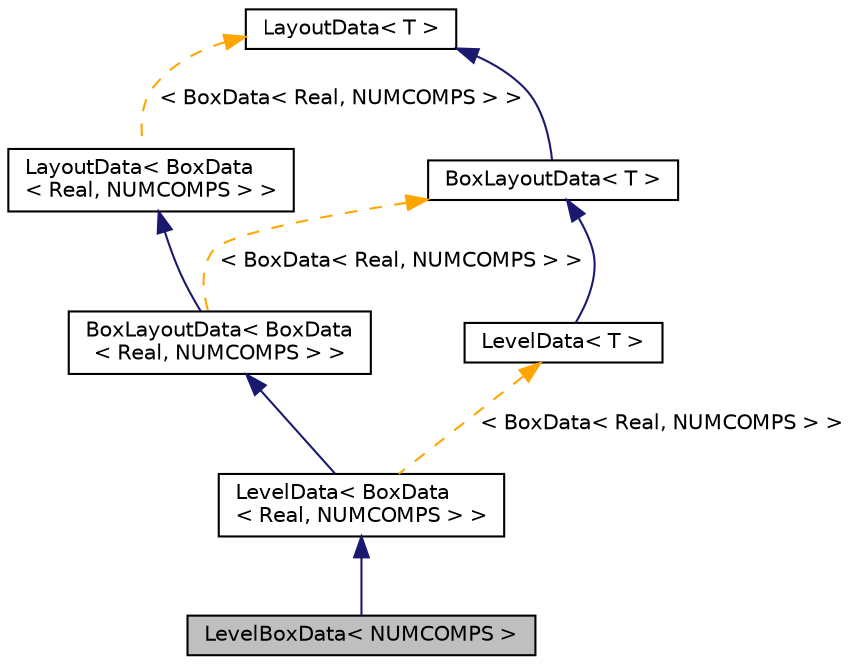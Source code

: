 digraph "LevelBoxData&lt; NUMCOMPS &gt;"
{
  edge [fontname="Helvetica",fontsize="10",labelfontname="Helvetica",labelfontsize="10"];
  node [fontname="Helvetica",fontsize="10",shape=record];
  Node0 [label="LevelBoxData\< NUMCOMPS \>",height=0.2,width=0.4,color="black", fillcolor="grey75", style="filled", fontcolor="black"];
  Node1 -> Node0 [dir="back",color="midnightblue",fontsize="10",style="solid",fontname="Helvetica"];
  Node1 [label="LevelData\< BoxData\l\< Real, NUMCOMPS \> \>",height=0.2,width=0.4,color="black", fillcolor="white", style="filled",URL="$classLevelData.html"];
  Node2 -> Node1 [dir="back",color="midnightblue",fontsize="10",style="solid",fontname="Helvetica"];
  Node2 [label="BoxLayoutData\< BoxData\l\< Real, NUMCOMPS \> \>",height=0.2,width=0.4,color="black", fillcolor="white", style="filled",URL="$classBoxLayoutData.html"];
  Node3 -> Node2 [dir="back",color="midnightblue",fontsize="10",style="solid",fontname="Helvetica"];
  Node3 [label="LayoutData\< BoxData\l\< Real, NUMCOMPS \> \>",height=0.2,width=0.4,color="black", fillcolor="white", style="filled",URL="$classLayoutData.html"];
  Node4 -> Node3 [dir="back",color="orange",fontsize="10",style="dashed",label=" \< BoxData\< Real, NUMCOMPS \> \>" ,fontname="Helvetica"];
  Node4 [label="LayoutData\< T \>",height=0.2,width=0.4,color="black", fillcolor="white", style="filled",URL="$classLayoutData.html",tooltip="Data that maintains a one-to-one mapping of T to the boxes in a BoxLayout. "];
  Node5 -> Node2 [dir="back",color="orange",fontsize="10",style="dashed",label=" \< BoxData\< Real, NUMCOMPS \> \>" ,fontname="Helvetica"];
  Node5 [label="BoxLayoutData\< T \>",height=0.2,width=0.4,color="black", fillcolor="white", style="filled",URL="$classBoxLayoutData.html",tooltip="Data on a BoxLayout. "];
  Node4 -> Node5 [dir="back",color="midnightblue",fontsize="10",style="solid",fontname="Helvetica"];
  Node6 -> Node1 [dir="back",color="orange",fontsize="10",style="dashed",label=" \< BoxData\< Real, NUMCOMPS \> \>" ,fontname="Helvetica"];
  Node6 [label="LevelData\< T \>",height=0.2,width=0.4,color="black", fillcolor="white", style="filled",URL="$classLevelData.html",tooltip="new code "];
  Node5 -> Node6 [dir="back",color="midnightblue",fontsize="10",style="solid",fontname="Helvetica"];
}
